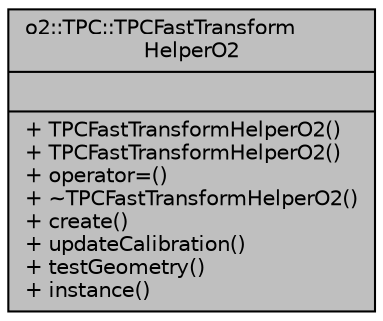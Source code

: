 digraph "o2::TPC::TPCFastTransformHelperO2"
{
 // INTERACTIVE_SVG=YES
  bgcolor="transparent";
  edge [fontname="Helvetica",fontsize="10",labelfontname="Helvetica",labelfontsize="10"];
  node [fontname="Helvetica",fontsize="10",shape=record];
  Node1 [label="{o2::TPC::TPCFastTransform\lHelperO2\n||+ TPCFastTransformHelperO2()\l+ TPCFastTransformHelperO2()\l+ operator=()\l+ ~TPCFastTransformHelperO2()\l+ create()\l+ updateCalibration()\l+ testGeometry()\l+ instance()\l}",height=0.2,width=0.4,color="black", fillcolor="grey75", style="filled" fontcolor="black"];
}
